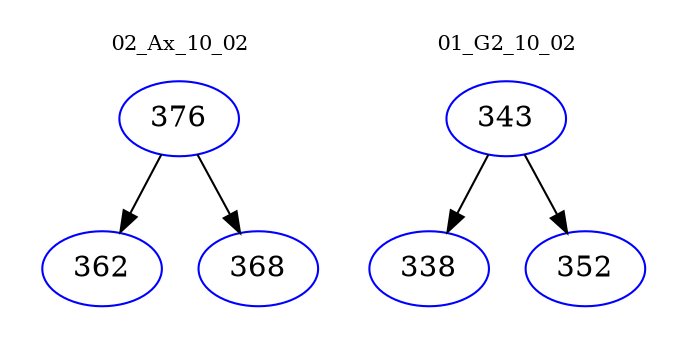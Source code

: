 digraph{
subgraph cluster_0 {
color = white
label = "02_Ax_10_02";
fontsize=10;
T0_376 [label="376", color="blue"]
T0_376 -> T0_362 [color="black"]
T0_362 [label="362", color="blue"]
T0_376 -> T0_368 [color="black"]
T0_368 [label="368", color="blue"]
}
subgraph cluster_1 {
color = white
label = "01_G2_10_02";
fontsize=10;
T1_343 [label="343", color="blue"]
T1_343 -> T1_338 [color="black"]
T1_338 [label="338", color="blue"]
T1_343 -> T1_352 [color="black"]
T1_352 [label="352", color="blue"]
}
}
